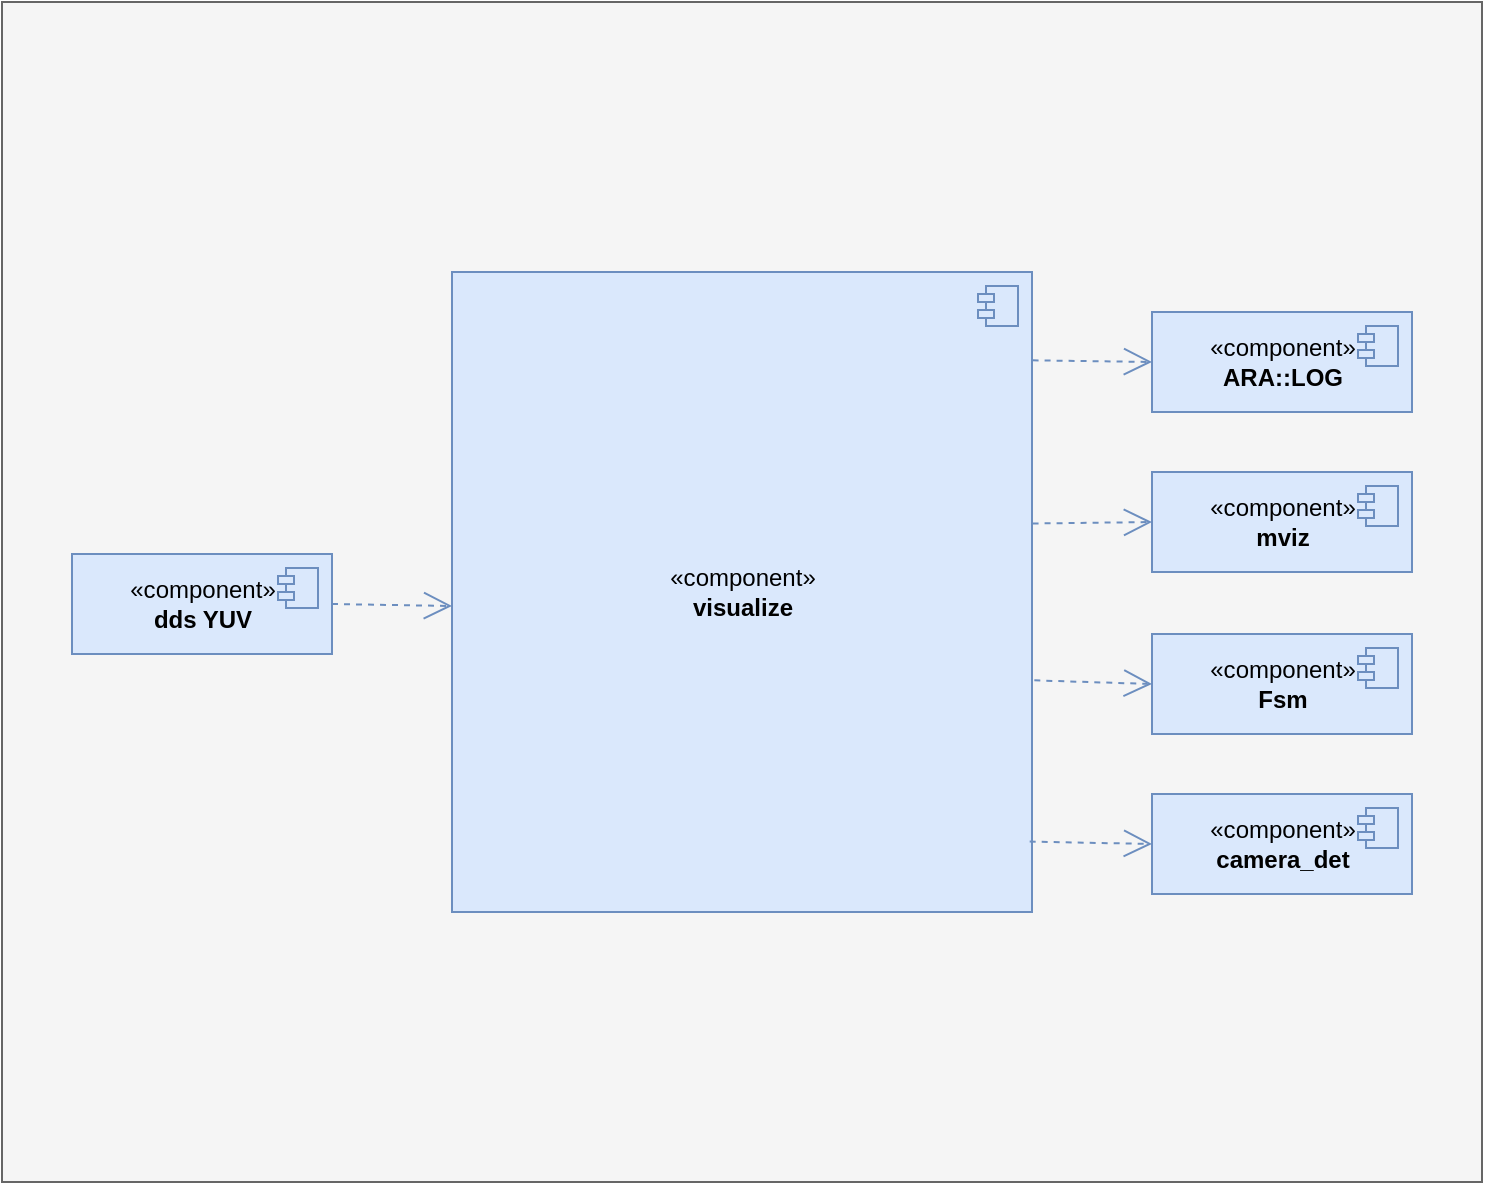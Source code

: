 <mxfile version="24.7.12">
  <diagram name="Page-1" id="B-Fcu4K9Jkmmhg7dZITD">
    <mxGraphModel dx="1050" dy="565" grid="1" gridSize="10" guides="1" tooltips="1" connect="1" arrows="1" fold="1" page="1" pageScale="1" pageWidth="827" pageHeight="1169" math="0" shadow="0">
      <root>
        <mxCell id="0" />
        <mxCell id="1" parent="0" />
        <mxCell id="4VnHZdlEQz3FXxKA92Oz-1" value="" style="html=1;fillColor=#f5f5f5;fontColor=#333333;strokeColor=#666666;" vertex="1" parent="1">
          <mxGeometry x="40" y="40" width="740" height="590" as="geometry" />
        </mxCell>
        <mxCell id="4VnHZdlEQz3FXxKA92Oz-2" value="«c&lt;span&gt;omponent&lt;/span&gt;»&lt;br&gt;&lt;b&gt;visualize&lt;/b&gt;" style="html=1;dropTarget=0;fontStyle=0;fillColor=#dae8fc;strokeColor=#6c8ebf;" vertex="1" parent="1">
          <mxGeometry x="265" y="175" width="290" height="320" as="geometry" />
        </mxCell>
        <mxCell id="4VnHZdlEQz3FXxKA92Oz-3" value="" style="shape=module;jettyWidth=8;jettyHeight=4;fillColor=#dae8fc;strokeColor=#6c8ebf;" vertex="1" parent="4VnHZdlEQz3FXxKA92Oz-2">
          <mxGeometry x="1" width="20" height="20" relative="1" as="geometry">
            <mxPoint x="-27" y="7" as="offset" />
          </mxGeometry>
        </mxCell>
        <mxCell id="4VnHZdlEQz3FXxKA92Oz-4" value="«c&lt;span&gt;omponent&lt;/span&gt;»&lt;br&gt;&lt;b&gt;ARA::LOG&lt;/b&gt;" style="html=1;dropTarget=0;fontStyle=0;fillColor=#dae8fc;strokeColor=#6c8ebf;align=center;" vertex="1" parent="1">
          <mxGeometry x="615" y="195" width="130" height="50" as="geometry" />
        </mxCell>
        <mxCell id="4VnHZdlEQz3FXxKA92Oz-5" value="" style="shape=module;jettyWidth=8;jettyHeight=4;fillColor=#dae8fc;strokeColor=#6c8ebf;" vertex="1" parent="4VnHZdlEQz3FXxKA92Oz-4">
          <mxGeometry x="1" width="20" height="20" relative="1" as="geometry">
            <mxPoint x="-27" y="7" as="offset" />
          </mxGeometry>
        </mxCell>
        <mxCell id="4VnHZdlEQz3FXxKA92Oz-6" value="" style="endArrow=open;endSize=12;dashed=1;html=1;rounded=0;entryX=0;entryY=0.5;entryDx=0;entryDy=0;exitX=1.001;exitY=0.138;exitDx=0;exitDy=0;fillColor=#dae8fc;strokeColor=#6c8ebf;exitPerimeter=0;" edge="1" parent="1" source="4VnHZdlEQz3FXxKA92Oz-2" target="4VnHZdlEQz3FXxKA92Oz-4">
          <mxGeometry width="160" relative="1" as="geometry">
            <mxPoint x="491.16" y="200.68" as="sourcePoint" />
            <mxPoint x="490" y="146" as="targetPoint" />
          </mxGeometry>
        </mxCell>
        <mxCell id="4VnHZdlEQz3FXxKA92Oz-7" value="«c&lt;span&gt;omponent&lt;/span&gt;»&lt;br&gt;&lt;b&gt;dds YUV&lt;/b&gt;" style="html=1;dropTarget=0;fontStyle=0;fillColor=#dae8fc;strokeColor=#6c8ebf;align=center;" vertex="1" parent="1">
          <mxGeometry x="75" y="316" width="130" height="50" as="geometry" />
        </mxCell>
        <mxCell id="4VnHZdlEQz3FXxKA92Oz-8" value="" style="shape=module;jettyWidth=8;jettyHeight=4;fillColor=#dae8fc;strokeColor=#6c8ebf;" vertex="1" parent="4VnHZdlEQz3FXxKA92Oz-7">
          <mxGeometry x="1" width="20" height="20" relative="1" as="geometry">
            <mxPoint x="-27" y="7" as="offset" />
          </mxGeometry>
        </mxCell>
        <mxCell id="4VnHZdlEQz3FXxKA92Oz-9" value="«c&lt;span&gt;omponent&lt;/span&gt;»&lt;br&gt;&lt;b&gt;Fsm&lt;/b&gt;" style="html=1;dropTarget=0;fontStyle=0;fillColor=#dae8fc;strokeColor=#6c8ebf;align=center;" vertex="1" parent="1">
          <mxGeometry x="615" y="356" width="130" height="50" as="geometry" />
        </mxCell>
        <mxCell id="4VnHZdlEQz3FXxKA92Oz-10" value="" style="shape=module;jettyWidth=8;jettyHeight=4;fillColor=#dae8fc;strokeColor=#6c8ebf;" vertex="1" parent="4VnHZdlEQz3FXxKA92Oz-9">
          <mxGeometry x="1" width="20" height="20" relative="1" as="geometry">
            <mxPoint x="-27" y="7" as="offset" />
          </mxGeometry>
        </mxCell>
        <mxCell id="4VnHZdlEQz3FXxKA92Oz-11" value="«c&lt;span&gt;omponent&lt;/span&gt;»&lt;br&gt;&lt;b&gt;camera_det&lt;/b&gt;" style="html=1;dropTarget=0;fontStyle=0;fillColor=#dae8fc;strokeColor=#6c8ebf;align=center;" vertex="1" parent="1">
          <mxGeometry x="615" y="436" width="130" height="50" as="geometry" />
        </mxCell>
        <mxCell id="4VnHZdlEQz3FXxKA92Oz-12" value="" style="shape=module;jettyWidth=8;jettyHeight=4;fillColor=#dae8fc;strokeColor=#6c8ebf;" vertex="1" parent="4VnHZdlEQz3FXxKA92Oz-11">
          <mxGeometry x="1" width="20" height="20" relative="1" as="geometry">
            <mxPoint x="-27" y="7" as="offset" />
          </mxGeometry>
        </mxCell>
        <mxCell id="4VnHZdlEQz3FXxKA92Oz-13" value="" style="endArrow=open;endSize=12;dashed=1;html=1;rounded=0;exitX=1;exitY=0.5;exitDx=0;exitDy=0;fillColor=#dae8fc;strokeColor=#6c8ebf;entryX=0;entryY=0.75;entryDx=0;entryDy=0;" edge="1" parent="1" source="4VnHZdlEQz3FXxKA92Oz-7">
          <mxGeometry width="160" relative="1" as="geometry">
            <mxPoint x="215" y="267" as="sourcePoint" />
            <mxPoint x="265" y="342" as="targetPoint" />
          </mxGeometry>
        </mxCell>
        <mxCell id="4VnHZdlEQz3FXxKA92Oz-14" value="" style="endArrow=open;endSize=12;dashed=1;html=1;rounded=0;exitX=1.004;exitY=0.638;exitDx=0;exitDy=0;fillColor=#dae8fc;strokeColor=#6c8ebf;entryX=0;entryY=0.5;entryDx=0;entryDy=0;exitPerimeter=0;" edge="1" parent="1" source="4VnHZdlEQz3FXxKA92Oz-2" target="4VnHZdlEQz3FXxKA92Oz-9">
          <mxGeometry width="160" relative="1" as="geometry">
            <mxPoint x="554.71" y="212.32" as="sourcePoint" />
            <mxPoint x="274.13" y="222.32" as="targetPoint" />
          </mxGeometry>
        </mxCell>
        <mxCell id="4VnHZdlEQz3FXxKA92Oz-15" value="" style="endArrow=open;endSize=12;dashed=1;html=1;rounded=0;entryX=0;entryY=0.5;entryDx=0;entryDy=0;fillColor=#dae8fc;strokeColor=#6c8ebf;exitX=0.996;exitY=0.89;exitDx=0;exitDy=0;exitPerimeter=0;" edge="1" parent="1" source="4VnHZdlEQz3FXxKA92Oz-2" target="4VnHZdlEQz3FXxKA92Oz-11">
          <mxGeometry width="160" relative="1" as="geometry">
            <mxPoint x="615" y="313" as="sourcePoint" />
            <mxPoint x="555.29" y="396" as="targetPoint" />
          </mxGeometry>
        </mxCell>
        <mxCell id="4VnHZdlEQz3FXxKA92Oz-16" value="«c&lt;span&gt;omponent&lt;/span&gt;»&lt;br&gt;&lt;b&gt;mviz&lt;/b&gt;" style="html=1;dropTarget=0;fontStyle=0;fillColor=#dae8fc;strokeColor=#6c8ebf;align=center;" vertex="1" parent="1">
          <mxGeometry x="615" y="275" width="130" height="50" as="geometry" />
        </mxCell>
        <mxCell id="4VnHZdlEQz3FXxKA92Oz-17" value="" style="shape=module;jettyWidth=8;jettyHeight=4;fillColor=#dae8fc;strokeColor=#6c8ebf;" vertex="1" parent="4VnHZdlEQz3FXxKA92Oz-16">
          <mxGeometry x="1" width="20" height="20" relative="1" as="geometry">
            <mxPoint x="-27" y="7" as="offset" />
          </mxGeometry>
        </mxCell>
        <mxCell id="4VnHZdlEQz3FXxKA92Oz-18" value="" style="endArrow=open;endSize=12;dashed=1;html=1;rounded=0;entryX=0;entryY=0.5;entryDx=0;entryDy=0;exitX=1.001;exitY=0.393;exitDx=0;exitDy=0;fillColor=#dae8fc;strokeColor=#6c8ebf;exitPerimeter=0;" edge="1" parent="1" source="4VnHZdlEQz3FXxKA92Oz-2" target="4VnHZdlEQz3FXxKA92Oz-16">
          <mxGeometry width="160" relative="1" as="geometry">
            <mxPoint x="565" y="185" as="sourcePoint" />
            <mxPoint x="565" y="146" as="targetPoint" />
          </mxGeometry>
        </mxCell>
      </root>
    </mxGraphModel>
  </diagram>
</mxfile>
